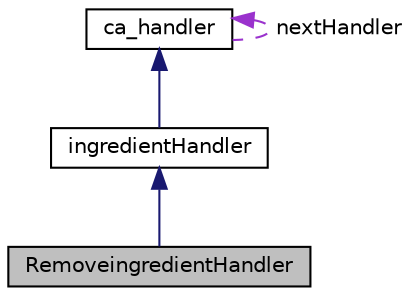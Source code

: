 digraph "RemoveingredientHandler"
{
 // LATEX_PDF_SIZE
  edge [fontname="Helvetica",fontsize="10",labelfontname="Helvetica",labelfontsize="10"];
  node [fontname="Helvetica",fontsize="10",shape=record];
  Node1 [label="RemoveingredientHandler",height=0.2,width=0.4,color="black", fillcolor="grey75", style="filled", fontcolor="black",tooltip="Handler class for removing ingredients."];
  Node2 -> Node1 [dir="back",color="midnightblue",fontsize="10",style="solid",fontname="Helvetica"];
  Node2 [label="ingredientHandler",height=0.2,width=0.4,color="black", fillcolor="white", style="filled",URL="$classingredientHandler.html",tooltip="Abstract base class for handling ingredient customizations."];
  Node3 -> Node2 [dir="back",color="midnightblue",fontsize="10",style="solid",fontname="Helvetica"];
  Node3 [label="ca_handler",height=0.2,width=0.4,color="black", fillcolor="white", style="filled",URL="$classca__handler.html",tooltip=" "];
  Node3 -> Node3 [dir="back",color="darkorchid3",fontsize="10",style="dashed",label=" nextHandler" ,fontname="Helvetica"];
}
